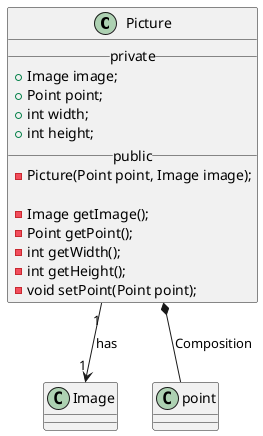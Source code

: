 @startuml

class Picture{
__ private __
+ Image image;
+ Point point;
+ int width;
+ int height;
__ public __
- Picture(Point point, Image image);

- Image getImage();
- Point getPoint();
- int getWidth();
- int getHeight();
- void setPoint(Point point);
}

Picture "1"-->"1" Image : has
Picture *-- point: Composition

@enduml